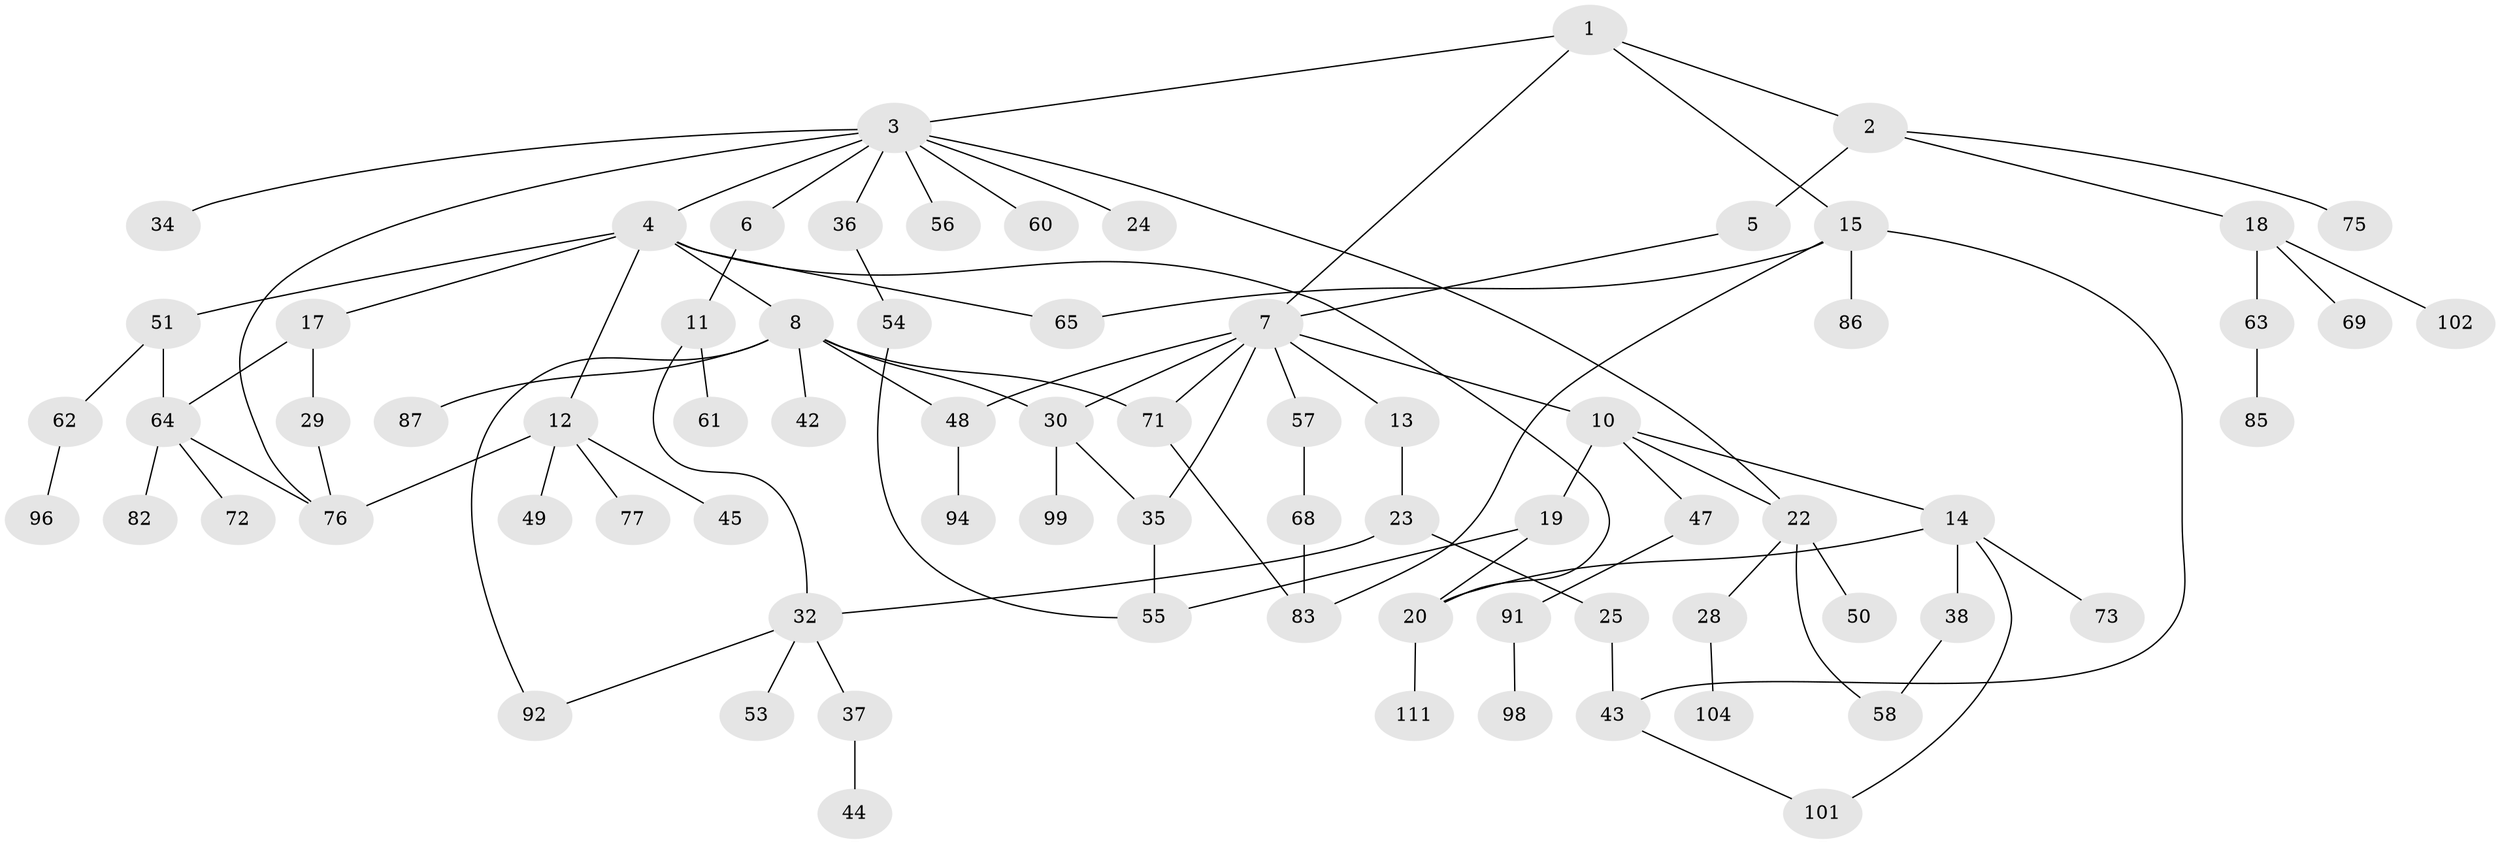 // original degree distribution, {3: 0.1592920353982301, 5: 0.07079646017699115, 8: 0.008849557522123894, 7: 0.017699115044247787, 2: 0.25663716814159293, 6: 0.02654867256637168, 4: 0.08849557522123894, 1: 0.37168141592920356}
// Generated by graph-tools (version 1.1) at 2025/41/03/06/25 10:41:28]
// undirected, 75 vertices, 96 edges
graph export_dot {
graph [start="1"]
  node [color=gray90,style=filled];
  1 [super="+9"];
  2 [super="+106"];
  3 [super="+16"];
  4 [super="+26"];
  5 [super="+100"];
  6;
  7 [super="+81"];
  8 [super="+27"];
  10 [super="+107"];
  11 [super="+40"];
  12 [super="+41"];
  13;
  14;
  15 [super="+31"];
  17 [super="+108"];
  18 [super="+21"];
  19;
  20 [super="+39"];
  22 [super="+33"];
  23;
  24;
  25 [super="+59"];
  28 [super="+52"];
  29;
  30 [super="+80"];
  32 [super="+70"];
  34;
  35 [super="+89"];
  36 [super="+88"];
  37;
  38 [super="+46"];
  42;
  43 [super="+93"];
  44 [super="+103"];
  45;
  47 [super="+78"];
  48;
  49;
  50 [super="+84"];
  51 [super="+90"];
  53;
  54 [super="+79"];
  55 [super="+110"];
  56 [super="+67"];
  57;
  58;
  60 [super="+66"];
  61;
  62;
  63 [super="+112"];
  64 [super="+105"];
  65;
  68 [super="+74"];
  69;
  71;
  72;
  73;
  75;
  76 [super="+97"];
  77;
  82;
  83;
  85;
  86;
  87;
  91 [super="+95"];
  92;
  94 [super="+113"];
  96 [super="+109"];
  98;
  99;
  101;
  102;
  104;
  111;
  1 -- 2;
  1 -- 3;
  1 -- 15;
  1 -- 7;
  2 -- 5;
  2 -- 18;
  2 -- 75;
  3 -- 4;
  3 -- 6;
  3 -- 24;
  3 -- 34;
  3 -- 56;
  3 -- 60;
  3 -- 36;
  3 -- 22;
  3 -- 76;
  4 -- 8;
  4 -- 12;
  4 -- 17;
  4 -- 65;
  4 -- 20;
  4 -- 51;
  5 -- 7;
  6 -- 11;
  7 -- 10;
  7 -- 13;
  7 -- 35 [weight=2];
  7 -- 57;
  7 -- 48;
  7 -- 71;
  7 -- 30;
  8 -- 30;
  8 -- 48;
  8 -- 87;
  8 -- 42;
  8 -- 92;
  8 -- 71;
  10 -- 14;
  10 -- 19;
  10 -- 22;
  10 -- 47;
  11 -- 32;
  11 -- 61;
  12 -- 45;
  12 -- 49;
  12 -- 77;
  12 -- 76 [weight=2];
  13 -- 23;
  14 -- 38;
  14 -- 73;
  14 -- 101;
  14 -- 20;
  15 -- 43;
  15 -- 86;
  15 -- 65;
  15 -- 83;
  17 -- 29;
  17 -- 64;
  18 -- 63;
  18 -- 69;
  18 -- 102;
  19 -- 20 [weight=2];
  19 -- 55;
  20 -- 111;
  22 -- 28;
  22 -- 50;
  22 -- 58;
  23 -- 25;
  23 -- 32;
  25 -- 43;
  28 -- 104;
  29 -- 76;
  30 -- 99;
  30 -- 35;
  32 -- 37;
  32 -- 53;
  32 -- 92;
  35 -- 55;
  36 -- 54;
  37 -- 44;
  38 -- 58;
  43 -- 101;
  47 -- 91;
  48 -- 94;
  51 -- 62;
  51 -- 64;
  54 -- 55;
  57 -- 68;
  62 -- 96;
  63 -- 85;
  64 -- 72;
  64 -- 82;
  64 -- 76;
  68 -- 83;
  71 -- 83;
  91 -- 98;
}
